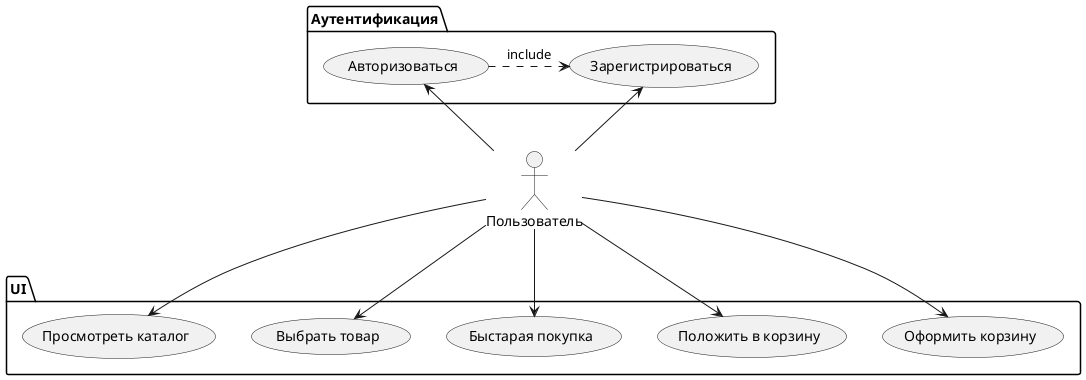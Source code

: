 @startuml smth

:Пользователь: as user
package Аутентификация {
    (Зарегистрироваться) as uc1
    (Авторизоваться) as uc2
}
package UI {
    (Просмотреть каталог) as uc3
    (Выбрать товар) as uc4
    (Быстарая покупка) as uc5
    (Положить в корзину) as uc6
    (Оформить корзину) as uc7
}
user -u-> uc1
user -u-> uc2
uc2 .> uc1: include
user --> uc3
user --> uc4
user --> uc5
user --> uc6
user --> uc7
@enduml